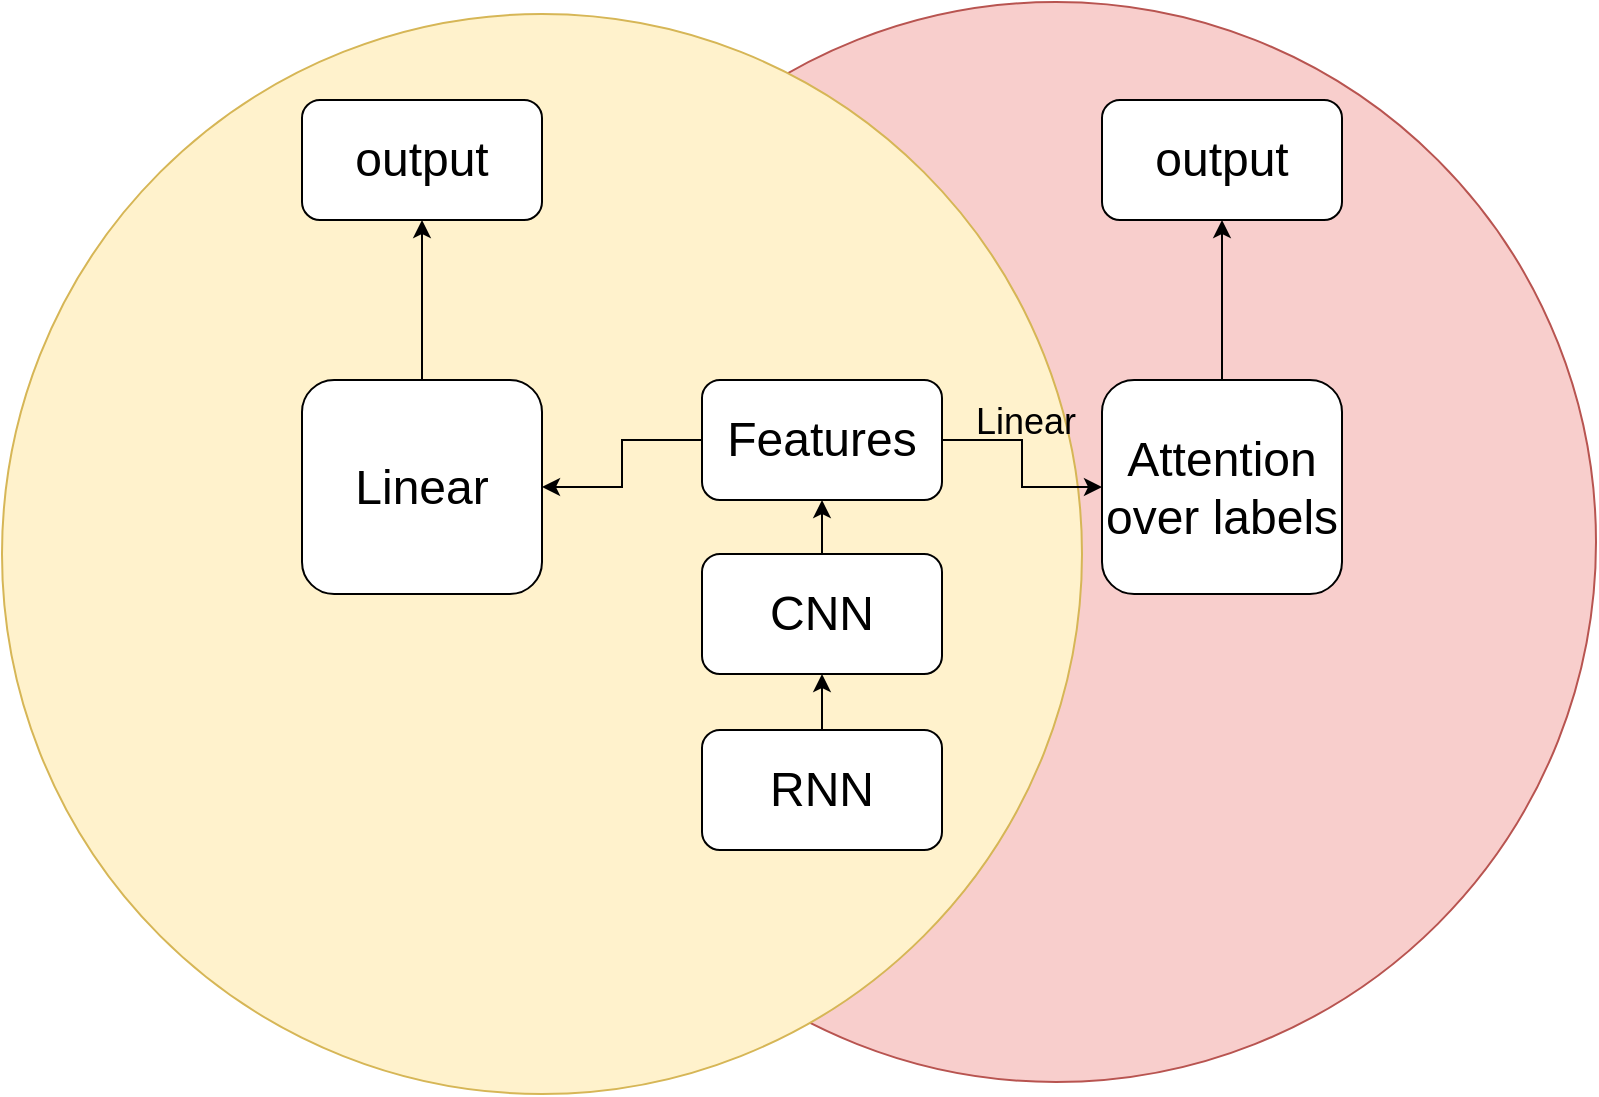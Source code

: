 <mxfile version="10.6.9" type="github"><diagram id="LpdTXOtvWb22_JTMVd3R" name="Page-1"><mxGraphModel dx="840" dy="406" grid="1" gridSize="10" guides="1" tooltips="1" connect="1" arrows="1" fold="1" page="1" pageScale="1" pageWidth="827" pageHeight="1169" math="0" shadow="0"><root><mxCell id="0"/><mxCell id="1" parent="0"/><mxCell id="REblcBaSYDNUYote9s_L-24" value="" style="ellipse;whiteSpace=wrap;html=1;aspect=fixed;fontSize=24;labelBackgroundColor=#ffffff;fillColor=#f8cecc;strokeColor=#b85450;shadow=0;" vertex="1" parent="1"><mxGeometry x="260" y="44" width="540" height="540" as="geometry"/></mxCell><mxCell id="REblcBaSYDNUYote9s_L-23" value="" style="ellipse;whiteSpace=wrap;html=1;aspect=fixed;fontSize=24;labelBackgroundColor=#ffffff;fillColor=#fff2cc;strokeColor=#d6b656;shadow=0;textOpacity=50;" vertex="1" parent="1"><mxGeometry x="3" y="50" width="540" height="540" as="geometry"/></mxCell><mxCell id="REblcBaSYDNUYote9s_L-10" value="" style="edgeStyle=orthogonalEdgeStyle;rounded=0;orthogonalLoop=1;jettySize=auto;html=1;" edge="1" parent="1" source="REblcBaSYDNUYote9s_L-2" target="REblcBaSYDNUYote9s_L-4"><mxGeometry relative="1" as="geometry"/></mxCell><mxCell id="REblcBaSYDNUYote9s_L-2" value="&lt;font style=&quot;font-size: 24px&quot;&gt;RNN&lt;/font&gt;" style="rounded=1;whiteSpace=wrap;html=1;" vertex="1" parent="1"><mxGeometry x="353" y="408" width="120" height="60" as="geometry"/></mxCell><mxCell id="REblcBaSYDNUYote9s_L-12" value="" style="edgeStyle=orthogonalEdgeStyle;rounded=0;orthogonalLoop=1;jettySize=auto;html=1;" edge="1" parent="1" source="REblcBaSYDNUYote9s_L-4" target="REblcBaSYDNUYote9s_L-11"><mxGeometry relative="1" as="geometry"/></mxCell><mxCell id="REblcBaSYDNUYote9s_L-4" value="&lt;font style=&quot;font-size: 24px&quot;&gt;CNN&lt;/font&gt;" style="rounded=1;whiteSpace=wrap;html=1;" vertex="1" parent="1"><mxGeometry x="353" y="320" width="120" height="60" as="geometry"/></mxCell><mxCell id="REblcBaSYDNUYote9s_L-14" value="" style="edgeStyle=orthogonalEdgeStyle;rounded=0;orthogonalLoop=1;jettySize=auto;html=1;" edge="1" parent="1" source="REblcBaSYDNUYote9s_L-11" target="REblcBaSYDNUYote9s_L-13"><mxGeometry relative="1" as="geometry"/></mxCell><mxCell id="REblcBaSYDNUYote9s_L-16" value="" style="edgeStyle=orthogonalEdgeStyle;rounded=0;orthogonalLoop=1;jettySize=auto;html=1;" edge="1" parent="1" source="REblcBaSYDNUYote9s_L-11" target="REblcBaSYDNUYote9s_L-15"><mxGeometry relative="1" as="geometry"/></mxCell><mxCell id="REblcBaSYDNUYote9s_L-11" value="Features" style="rounded=1;whiteSpace=wrap;html=1;fontSize=24;" vertex="1" parent="1"><mxGeometry x="353" y="233" width="120" height="60" as="geometry"/></mxCell><mxCell id="REblcBaSYDNUYote9s_L-20" value="" style="edgeStyle=orthogonalEdgeStyle;rounded=0;orthogonalLoop=1;jettySize=auto;html=1;" edge="1" parent="1" source="REblcBaSYDNUYote9s_L-15" target="REblcBaSYDNUYote9s_L-19"><mxGeometry relative="1" as="geometry"/></mxCell><mxCell id="REblcBaSYDNUYote9s_L-15" value="&lt;font style=&quot;font-size: 24px&quot;&gt;Attention&lt;br&gt;over labels&lt;br&gt;&lt;/font&gt;" style="rounded=1;whiteSpace=wrap;html=1;" vertex="1" parent="1"><mxGeometry x="553" y="233" width="120" height="107" as="geometry"/></mxCell><mxCell id="REblcBaSYDNUYote9s_L-19" value="output" style="rounded=1;whiteSpace=wrap;html=1;fontSize=24;" vertex="1" parent="1"><mxGeometry x="553" y="93" width="120" height="60" as="geometry"/></mxCell><mxCell id="REblcBaSYDNUYote9s_L-18" value="" style="edgeStyle=orthogonalEdgeStyle;rounded=0;orthogonalLoop=1;jettySize=auto;html=1;" edge="1" parent="1" source="REblcBaSYDNUYote9s_L-13" target="REblcBaSYDNUYote9s_L-17"><mxGeometry relative="1" as="geometry"/></mxCell><mxCell id="REblcBaSYDNUYote9s_L-13" value="Linear" style="rounded=1;whiteSpace=wrap;html=1;fontSize=24;" vertex="1" parent="1"><mxGeometry x="153" y="233" width="120" height="107" as="geometry"/></mxCell><mxCell id="REblcBaSYDNUYote9s_L-17" value="output" style="rounded=1;whiteSpace=wrap;html=1;fontSize=24;" vertex="1" parent="1"><mxGeometry x="153" y="93" width="120" height="60" as="geometry"/></mxCell><mxCell id="REblcBaSYDNUYote9s_L-21" value="Linear" style="text;html=1;resizable=0;points=[];autosize=1;align=left;verticalAlign=top;spacingTop=-4;fontSize=18;" vertex="1" parent="1"><mxGeometry x="488" y="241" width="50" height="20" as="geometry"/></mxCell></root></mxGraphModel></diagram></mxfile>